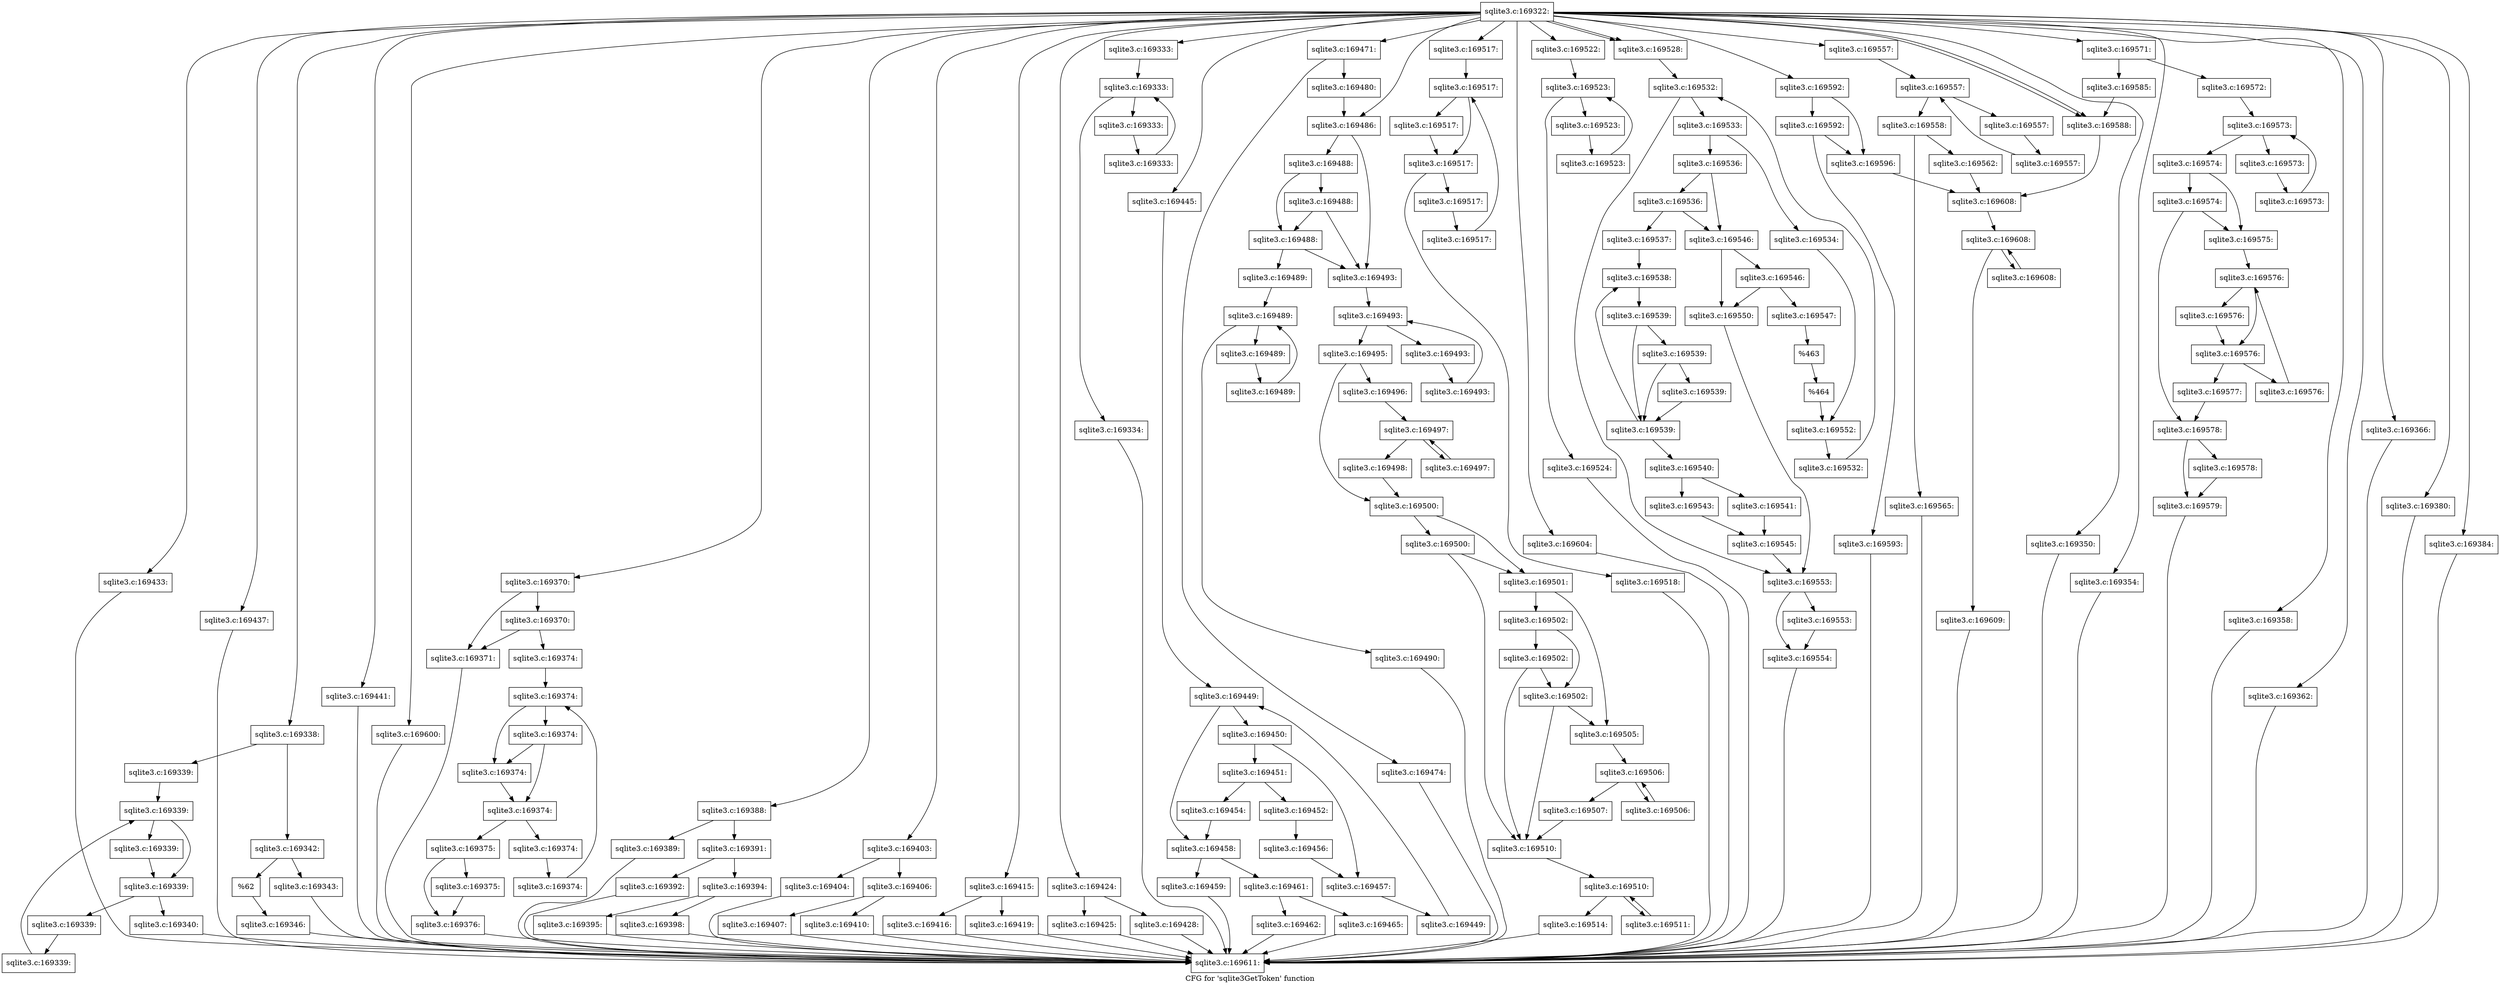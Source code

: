 digraph "CFG for 'sqlite3GetToken' function" {
	label="CFG for 'sqlite3GetToken' function";

	Node0x55c0f857fbb0 [shape=record,label="{sqlite3.c:169322:}"];
	Node0x55c0f857fbb0 -> Node0x55c0f68c8600;
	Node0x55c0f857fbb0 -> Node0x55c0f8596690;
	Node0x55c0f857fbb0 -> Node0x55c0f8597ad0;
	Node0x55c0f857fbb0 -> Node0x55c0f859a9c0;
	Node0x55c0f857fbb0 -> Node0x55c0f859ae00;
	Node0x55c0f857fbb0 -> Node0x55c0f859b240;
	Node0x55c0f857fbb0 -> Node0x55c0f859b680;
	Node0x55c0f857fbb0 -> Node0x55c0f859bac0;
	Node0x55c0f857fbb0 -> Node0x55c0f859bf00;
	Node0x55c0f857fbb0 -> Node0x55c0f859f1f0;
	Node0x55c0f857fbb0 -> Node0x55c0f859f630;
	Node0x55c0f857fbb0 -> Node0x55c0f859ff10;
	Node0x55c0f857fbb0 -> Node0x55c0f85a0910;
	Node0x55c0f857fbb0 -> Node0x55c0f85a1b60;
	Node0x55c0f857fbb0 -> Node0x55c0f85a3ef0;
	Node0x55c0f857fbb0 -> Node0x55c0f85a4d50;
	Node0x55c0f857fbb0 -> Node0x55c0f85a5e40;
	Node0x55c0f857fbb0 -> Node0x55c0f85a6280;
	Node0x55c0f857fbb0 -> Node0x55c0f85a66c0;
	Node0x55c0f857fbb0 -> Node0x55c0f85a8e80;
	Node0x55c0f857fbb0 -> Node0x55c0f85aaff0;
	Node0x55c0f857fbb0 -> Node0x55c0f85b4460;
	Node0x55c0f857fbb0 -> Node0x55c0f85b61a0;
	Node0x55c0f857fbb0 -> Node0x55c0f85b74b0;
	Node0x55c0f857fbb0 -> Node0x55c0f85b74b0;
	Node0x55c0f857fbb0 -> Node0x55c0f85bd210;
	Node0x55c0f857fbb0 -> Node0x55c0f68c8a50;
	Node0x55c0f857fbb0 -> Node0x55c0f85c3200;
	Node0x55c0f857fbb0 -> Node0x55c0f85c3200;
	Node0x55c0f857fbb0 -> Node0x55c0f85c3550;
	Node0x55c0f857fbb0 -> Node0x55c0f85c4650;
	Node0x55c0f8596690 [shape=record,label="{sqlite3.c:169333:}"];
	Node0x55c0f8596690 -> Node0x55c0f8596930;
	Node0x55c0f8596930 [shape=record,label="{sqlite3.c:169333:}"];
	Node0x55c0f8596930 -> Node0x55c0f8596b50;
	Node0x55c0f8596930 -> Node0x55c0f8596780;
	Node0x55c0f8596b50 [shape=record,label="{sqlite3.c:169333:}"];
	Node0x55c0f8596b50 -> Node0x55c0f8596ac0;
	Node0x55c0f8596ac0 [shape=record,label="{sqlite3.c:169333:}"];
	Node0x55c0f8596ac0 -> Node0x55c0f8596930;
	Node0x55c0f8596780 [shape=record,label="{sqlite3.c:169334:}"];
	Node0x55c0f8596780 -> Node0x55c0f8592880;
	Node0x55c0f8597ad0 [shape=record,label="{sqlite3.c:169338:}"];
	Node0x55c0f8597ad0 -> Node0x55c0f8597c30;
	Node0x55c0f8597ad0 -> Node0x55c0f8597cd0;
	Node0x55c0f8597c30 [shape=record,label="{sqlite3.c:169339:}"];
	Node0x55c0f8597c30 -> Node0x55c0f85983d0;
	Node0x55c0f85983d0 [shape=record,label="{sqlite3.c:169339:}"];
	Node0x55c0f85983d0 -> Node0x55c0f8598650;
	Node0x55c0f85983d0 -> Node0x55c0f8598600;
	Node0x55c0f8598650 [shape=record,label="{sqlite3.c:169339:}"];
	Node0x55c0f8598650 -> Node0x55c0f8598600;
	Node0x55c0f8598600 [shape=record,label="{sqlite3.c:169339:}"];
	Node0x55c0f8598600 -> Node0x55c0f8598580;
	Node0x55c0f8598600 -> Node0x55c0f8598220;
	Node0x55c0f8598580 [shape=record,label="{sqlite3.c:169339:}"];
	Node0x55c0f8598580 -> Node0x55c0f85984f0;
	Node0x55c0f85984f0 [shape=record,label="{sqlite3.c:169339:}"];
	Node0x55c0f85984f0 -> Node0x55c0f85983d0;
	Node0x55c0f8598220 [shape=record,label="{sqlite3.c:169340:}"];
	Node0x55c0f8598220 -> Node0x55c0f8592880;
	Node0x55c0f8597cd0 [shape=record,label="{sqlite3.c:169342:}"];
	Node0x55c0f8597cd0 -> Node0x55c0f8599850;
	Node0x55c0f8597cd0 -> Node0x55c0f85998a0;
	Node0x55c0f8599850 [shape=record,label="{sqlite3.c:169343:}"];
	Node0x55c0f8599850 -> Node0x55c0f8592880;
	Node0x55c0f85998a0 [shape=record,label="{%62}"];
	Node0x55c0f85998a0 -> Node0x55c0f8597c80;
	Node0x55c0f8597c80 [shape=record,label="{sqlite3.c:169346:}"];
	Node0x55c0f8597c80 -> Node0x55c0f8592880;
	Node0x55c0f859a9c0 [shape=record,label="{sqlite3.c:169350:}"];
	Node0x55c0f859a9c0 -> Node0x55c0f8592880;
	Node0x55c0f859ae00 [shape=record,label="{sqlite3.c:169354:}"];
	Node0x55c0f859ae00 -> Node0x55c0f8592880;
	Node0x55c0f859b240 [shape=record,label="{sqlite3.c:169358:}"];
	Node0x55c0f859b240 -> Node0x55c0f8592880;
	Node0x55c0f859b680 [shape=record,label="{sqlite3.c:169362:}"];
	Node0x55c0f859b680 -> Node0x55c0f8592880;
	Node0x55c0f859bac0 [shape=record,label="{sqlite3.c:169366:}"];
	Node0x55c0f859bac0 -> Node0x55c0f8592880;
	Node0x55c0f859bf00 [shape=record,label="{sqlite3.c:169370:}"];
	Node0x55c0f859bf00 -> Node0x55c0f859c060;
	Node0x55c0f859bf00 -> Node0x55c0f859c100;
	Node0x55c0f859c100 [shape=record,label="{sqlite3.c:169370:}"];
	Node0x55c0f859c100 -> Node0x55c0f859c060;
	Node0x55c0f859c100 -> Node0x55c0f859c0b0;
	Node0x55c0f859c060 [shape=record,label="{sqlite3.c:169371:}"];
	Node0x55c0f859c060 -> Node0x55c0f8592880;
	Node0x55c0f859c0b0 [shape=record,label="{sqlite3.c:169374:}"];
	Node0x55c0f859c0b0 -> Node0x55c0f859d2d0;
	Node0x55c0f859d2d0 [shape=record,label="{sqlite3.c:169374:}"];
	Node0x55c0f859d2d0 -> Node0x55c0f859d5c0;
	Node0x55c0f859d2d0 -> Node0x55c0f859d610;
	Node0x55c0f859d610 [shape=record,label="{sqlite3.c:169374:}"];
	Node0x55c0f859d610 -> Node0x55c0f859d5c0;
	Node0x55c0f859d610 -> Node0x55c0f859d570;
	Node0x55c0f859d5c0 [shape=record,label="{sqlite3.c:169374:}"];
	Node0x55c0f859d5c0 -> Node0x55c0f859d570;
	Node0x55c0f859d570 [shape=record,label="{sqlite3.c:169374:}"];
	Node0x55c0f859d570 -> Node0x55c0f859d4f0;
	Node0x55c0f859d570 -> Node0x55c0f859cdb0;
	Node0x55c0f859d4f0 [shape=record,label="{sqlite3.c:169374:}"];
	Node0x55c0f859d4f0 -> Node0x55c0f859d460;
	Node0x55c0f859d460 [shape=record,label="{sqlite3.c:169374:}"];
	Node0x55c0f859d460 -> Node0x55c0f859d2d0;
	Node0x55c0f859cdb0 [shape=record,label="{sqlite3.c:169375:}"];
	Node0x55c0f859cdb0 -> Node0x55c0f859e990;
	Node0x55c0f859cdb0 -> Node0x55c0f859e9e0;
	Node0x55c0f859e990 [shape=record,label="{sqlite3.c:169375:}"];
	Node0x55c0f859e990 -> Node0x55c0f859e9e0;
	Node0x55c0f859e9e0 [shape=record,label="{sqlite3.c:169376:}"];
	Node0x55c0f859e9e0 -> Node0x55c0f8592880;
	Node0x55c0f859f1f0 [shape=record,label="{sqlite3.c:169380:}"];
	Node0x55c0f859f1f0 -> Node0x55c0f8592880;
	Node0x55c0f859f630 [shape=record,label="{sqlite3.c:169384:}"];
	Node0x55c0f859f630 -> Node0x55c0f8592880;
	Node0x55c0f859ff10 [shape=record,label="{sqlite3.c:169388:}"];
	Node0x55c0f859ff10 -> Node0x55c0f85a08c0;
	Node0x55c0f859ff10 -> Node0x55c0f85a0960;
	Node0x55c0f85a08c0 [shape=record,label="{sqlite3.c:169389:}"];
	Node0x55c0f85a08c0 -> Node0x55c0f8592880;
	Node0x55c0f85a0960 [shape=record,label="{sqlite3.c:169391:}"];
	Node0x55c0f85a0960 -> Node0x55c0f85a1350;
	Node0x55c0f85a0960 -> Node0x55c0f85a13f0;
	Node0x55c0f85a1350 [shape=record,label="{sqlite3.c:169392:}"];
	Node0x55c0f85a1350 -> Node0x55c0f8592880;
	Node0x55c0f85a13f0 [shape=record,label="{sqlite3.c:169394:}"];
	Node0x55c0f85a13f0 -> Node0x55c0f85a1b10;
	Node0x55c0f85a13f0 -> Node0x55c0f85a1bb0;
	Node0x55c0f85a1b10 [shape=record,label="{sqlite3.c:169395:}"];
	Node0x55c0f85a1b10 -> Node0x55c0f8592880;
	Node0x55c0f85a1bb0 [shape=record,label="{sqlite3.c:169398:}"];
	Node0x55c0f85a1bb0 -> Node0x55c0f8592880;
	Node0x55c0f85a0910 [shape=record,label="{sqlite3.c:169403:}"];
	Node0x55c0f85a0910 -> Node0x55c0f85a13a0;
	Node0x55c0f85a0910 -> Node0x55c0f85a2820;
	Node0x55c0f85a13a0 [shape=record,label="{sqlite3.c:169404:}"];
	Node0x55c0f85a13a0 -> Node0x55c0f8592880;
	Node0x55c0f85a2820 [shape=record,label="{sqlite3.c:169406:}"];
	Node0x55c0f85a2820 -> Node0x55c0f85a3210;
	Node0x55c0f85a2820 -> Node0x55c0f85a32b0;
	Node0x55c0f85a3210 [shape=record,label="{sqlite3.c:169407:}"];
	Node0x55c0f85a3210 -> Node0x55c0f8592880;
	Node0x55c0f85a32b0 [shape=record,label="{sqlite3.c:169410:}"];
	Node0x55c0f85a32b0 -> Node0x55c0f8592880;
	Node0x55c0f85a1b60 [shape=record,label="{sqlite3.c:169415:}"];
	Node0x55c0f85a1b60 -> Node0x55c0f85a3260;
	Node0x55c0f85a1b60 -> Node0x55c0f85a3f40;
	Node0x55c0f85a3260 [shape=record,label="{sqlite3.c:169416:}"];
	Node0x55c0f85a3260 -> Node0x55c0f8592880;
	Node0x55c0f85a3f40 [shape=record,label="{sqlite3.c:169419:}"];
	Node0x55c0f85a3f40 -> Node0x55c0f8592880;
	Node0x55c0f85a3ef0 [shape=record,label="{sqlite3.c:169424:}"];
	Node0x55c0f85a3ef0 -> Node0x55c0f85a4d00;
	Node0x55c0f85a3ef0 -> Node0x55c0f85a4da0;
	Node0x55c0f85a4d00 [shape=record,label="{sqlite3.c:169425:}"];
	Node0x55c0f85a4d00 -> Node0x55c0f8592880;
	Node0x55c0f85a4da0 [shape=record,label="{sqlite3.c:169428:}"];
	Node0x55c0f85a4da0 -> Node0x55c0f8592880;
	Node0x55c0f85a4d50 [shape=record,label="{sqlite3.c:169433:}"];
	Node0x55c0f85a4d50 -> Node0x55c0f8592880;
	Node0x55c0f85a5e40 [shape=record,label="{sqlite3.c:169437:}"];
	Node0x55c0f85a5e40 -> Node0x55c0f8592880;
	Node0x55c0f85a6280 [shape=record,label="{sqlite3.c:169441:}"];
	Node0x55c0f85a6280 -> Node0x55c0f8592880;
	Node0x55c0f85a66c0 [shape=record,label="{sqlite3.c:169445:}"];
	Node0x55c0f85a66c0 -> Node0x55c0f85a6f30;
	Node0x55c0f85a6f30 [shape=record,label="{sqlite3.c:169449:}"];
	Node0x55c0f85a6f30 -> Node0x55c0f85a7150;
	Node0x55c0f85a6f30 -> Node0x55c0f85a6d80;
	Node0x55c0f85a7150 [shape=record,label="{sqlite3.c:169450:}"];
	Node0x55c0f85a7150 -> Node0x55c0f85a7910;
	Node0x55c0f85a7150 -> Node0x55c0f85a7960;
	Node0x55c0f85a7910 [shape=record,label="{sqlite3.c:169451:}"];
	Node0x55c0f85a7910 -> Node0x55c0f85a7d70;
	Node0x55c0f85a7910 -> Node0x55c0f85a7e10;
	Node0x55c0f85a7d70 [shape=record,label="{sqlite3.c:169452:}"];
	Node0x55c0f85a7d70 -> Node0x55c0f85a7dc0;
	Node0x55c0f85a7e10 [shape=record,label="{sqlite3.c:169454:}"];
	Node0x55c0f85a7e10 -> Node0x55c0f85a6d80;
	Node0x55c0f85a7dc0 [shape=record,label="{sqlite3.c:169456:}"];
	Node0x55c0f85a7dc0 -> Node0x55c0f85a7960;
	Node0x55c0f85a7960 [shape=record,label="{sqlite3.c:169457:}"];
	Node0x55c0f85a7960 -> Node0x55c0f85a70c0;
	Node0x55c0f85a70c0 [shape=record,label="{sqlite3.c:169449:}"];
	Node0x55c0f85a70c0 -> Node0x55c0f85a6f30;
	Node0x55c0f85a6d80 [shape=record,label="{sqlite3.c:169458:}"];
	Node0x55c0f85a6d80 -> Node0x55c0f85a8e30;
	Node0x55c0f85a6d80 -> Node0x55c0f85a8ed0;
	Node0x55c0f85a8e30 [shape=record,label="{sqlite3.c:169459:}"];
	Node0x55c0f85a8e30 -> Node0x55c0f8592880;
	Node0x55c0f85a8ed0 [shape=record,label="{sqlite3.c:169461:}"];
	Node0x55c0f85a8ed0 -> Node0x55c0f85a96e0;
	Node0x55c0f85a8ed0 -> Node0x55c0f85a9780;
	Node0x55c0f85a96e0 [shape=record,label="{sqlite3.c:169462:}"];
	Node0x55c0f85a96e0 -> Node0x55c0f8592880;
	Node0x55c0f85a9780 [shape=record,label="{sqlite3.c:169465:}"];
	Node0x55c0f85a9780 -> Node0x55c0f8592880;
	Node0x55c0f85a8e80 [shape=record,label="{sqlite3.c:169471:}"];
	Node0x55c0f85a8e80 -> Node0x55c0f85aa590;
	Node0x55c0f85a8e80 -> Node0x55c0f85a9730;
	Node0x55c0f85a9730 [shape=record,label="{sqlite3.c:169474:}"];
	Node0x55c0f85a9730 -> Node0x55c0f8592880;
	Node0x55c0f85aa590 [shape=record,label="{sqlite3.c:169480:}"];
	Node0x55c0f85aa590 -> Node0x55c0f85aaff0;
	Node0x55c0f85aaff0 [shape=record,label="{sqlite3.c:169486:}"];
	Node0x55c0f85aaff0 -> Node0x55c0f85ab4a0;
	Node0x55c0f85aaff0 -> Node0x55c0f85ab3d0;
	Node0x55c0f85ab4a0 [shape=record,label="{sqlite3.c:169488:}"];
	Node0x55c0f85ab4a0 -> Node0x55c0f85ab420;
	Node0x55c0f85ab4a0 -> Node0x55c0f85ab980;
	Node0x55c0f85ab980 [shape=record,label="{sqlite3.c:169488:}"];
	Node0x55c0f85ab980 -> Node0x55c0f85ab420;
	Node0x55c0f85ab980 -> Node0x55c0f85ab3d0;
	Node0x55c0f85ab420 [shape=record,label="{sqlite3.c:169488:}"];
	Node0x55c0f85ab420 -> Node0x55c0f85ab380;
	Node0x55c0f85ab420 -> Node0x55c0f85ab3d0;
	Node0x55c0f85ab380 [shape=record,label="{sqlite3.c:169489:}"];
	Node0x55c0f85ab380 -> Node0x55c0f85ac950;
	Node0x55c0f85ac950 [shape=record,label="{sqlite3.c:169489:}"];
	Node0x55c0f85ac950 -> Node0x55c0f85acb70;
	Node0x55c0f85ac950 -> Node0x55c0f85ac7a0;
	Node0x55c0f85acb70 [shape=record,label="{sqlite3.c:169489:}"];
	Node0x55c0f85acb70 -> Node0x55c0f85acae0;
	Node0x55c0f85acae0 [shape=record,label="{sqlite3.c:169489:}"];
	Node0x55c0f85acae0 -> Node0x55c0f85ac950;
	Node0x55c0f85ac7a0 [shape=record,label="{sqlite3.c:169490:}"];
	Node0x55c0f85ac7a0 -> Node0x55c0f8592880;
	Node0x55c0f85ab3d0 [shape=record,label="{sqlite3.c:169493:}"];
	Node0x55c0f85ab3d0 -> Node0x55c0f85ada10;
	Node0x55c0f85ada10 [shape=record,label="{sqlite3.c:169493:}"];
	Node0x55c0f85ada10 -> Node0x55c0f85adc30;
	Node0x55c0f85ada10 -> Node0x55c0f85ad860;
	Node0x55c0f85adc30 [shape=record,label="{sqlite3.c:169493:}"];
	Node0x55c0f85adc30 -> Node0x55c0f85adba0;
	Node0x55c0f85adba0 [shape=record,label="{sqlite3.c:169493:}"];
	Node0x55c0f85adba0 -> Node0x55c0f85ada10;
	Node0x55c0f85ad860 [shape=record,label="{sqlite3.c:169495:}"];
	Node0x55c0f85ad860 -> Node0x55c0f85ae7a0;
	Node0x55c0f85ad860 -> Node0x55c0f85ae7f0;
	Node0x55c0f85ae7a0 [shape=record,label="{sqlite3.c:169496:}"];
	Node0x55c0f85ae7a0 -> Node0x55c0f85aef30;
	Node0x55c0f85aef30 [shape=record,label="{sqlite3.c:169497:}"];
	Node0x55c0f85aef30 -> Node0x55c0f85af6a0;
	Node0x55c0f85aef30 -> Node0x55c0f85af090;
	Node0x55c0f85af6a0 [shape=record,label="{sqlite3.c:169497:}"];
	Node0x55c0f85af6a0 -> Node0x55c0f85aef30;
	Node0x55c0f85af090 [shape=record,label="{sqlite3.c:169498:}"];
	Node0x55c0f85af090 -> Node0x55c0f85ae7f0;
	Node0x55c0f85ae7f0 [shape=record,label="{sqlite3.c:169500:}"];
	Node0x55c0f85ae7f0 -> Node0x55c0f85afe70;
	Node0x55c0f85ae7f0 -> Node0x55c0f85afef0;
	Node0x55c0f85afef0 [shape=record,label="{sqlite3.c:169500:}"];
	Node0x55c0f85afef0 -> Node0x55c0f85afe70;
	Node0x55c0f85afef0 -> Node0x55c0f85afe20;
	Node0x55c0f85afe70 [shape=record,label="{sqlite3.c:169501:}"];
	Node0x55c0f85afe70 -> Node0x55c0f85afdd0;
	Node0x55c0f85afe70 -> Node0x55c0f85b0980;
	Node0x55c0f85b0980 [shape=record,label="{sqlite3.c:169502:}"];
	Node0x55c0f85b0980 -> Node0x55c0f85b1090;
	Node0x55c0f85b0980 -> Node0x55c0f85b1110;
	Node0x55c0f85b1110 [shape=record,label="{sqlite3.c:169502:}"];
	Node0x55c0f85b1110 -> Node0x55c0f85b1090;
	Node0x55c0f85b1110 -> Node0x55c0f85afe20;
	Node0x55c0f85b1090 [shape=record,label="{sqlite3.c:169502:}"];
	Node0x55c0f85b1090 -> Node0x55c0f85afdd0;
	Node0x55c0f85b1090 -> Node0x55c0f85afe20;
	Node0x55c0f85afdd0 [shape=record,label="{sqlite3.c:169505:}"];
	Node0x55c0f85afdd0 -> Node0x55c0f85b26d0;
	Node0x55c0f85b26d0 [shape=record,label="{sqlite3.c:169506:}"];
	Node0x55c0f85b26d0 -> Node0x55c0f85b2e40;
	Node0x55c0f85b26d0 -> Node0x55c0f85b2830;
	Node0x55c0f85b2e40 [shape=record,label="{sqlite3.c:169506:}"];
	Node0x55c0f85b2e40 -> Node0x55c0f85b26d0;
	Node0x55c0f85b2830 [shape=record,label="{sqlite3.c:169507:}"];
	Node0x55c0f85b2830 -> Node0x55c0f85afe20;
	Node0x55c0f85afe20 [shape=record,label="{sqlite3.c:169510:}"];
	Node0x55c0f85afe20 -> Node0x55c0f85b3530;
	Node0x55c0f85b3530 [shape=record,label="{sqlite3.c:169510:}"];
	Node0x55c0f85b3530 -> Node0x55c0f85b3d10;
	Node0x55c0f85b3530 -> Node0x55c0f85b3690;
	Node0x55c0f85b3d10 [shape=record,label="{sqlite3.c:169511:}"];
	Node0x55c0f85b3d10 -> Node0x55c0f85b3530;
	Node0x55c0f85b3690 [shape=record,label="{sqlite3.c:169514:}"];
	Node0x55c0f85b3690 -> Node0x55c0f8592880;
	Node0x55c0f85b4460 [shape=record,label="{sqlite3.c:169517:}"];
	Node0x55c0f85b4460 -> Node0x55c0f85b4a70;
	Node0x55c0f85b4a70 [shape=record,label="{sqlite3.c:169517:}"];
	Node0x55c0f85b4a70 -> Node0x55c0f85b4d60;
	Node0x55c0f85b4a70 -> Node0x55c0f85b4d10;
	Node0x55c0f85b4d60 [shape=record,label="{sqlite3.c:169517:}"];
	Node0x55c0f85b4d60 -> Node0x55c0f85b4d10;
	Node0x55c0f85b4d10 [shape=record,label="{sqlite3.c:169517:}"];
	Node0x55c0f85b4d10 -> Node0x55c0f85b4c90;
	Node0x55c0f85b4d10 -> Node0x55c0f85b4550;
	Node0x55c0f85b4c90 [shape=record,label="{sqlite3.c:169517:}"];
	Node0x55c0f85b4c90 -> Node0x55c0f85b4c00;
	Node0x55c0f85b4c00 [shape=record,label="{sqlite3.c:169517:}"];
	Node0x55c0f85b4c00 -> Node0x55c0f85b4a70;
	Node0x55c0f85b4550 [shape=record,label="{sqlite3.c:169518:}"];
	Node0x55c0f85b4550 -> Node0x55c0f8592880;
	Node0x55c0f85b61a0 [shape=record,label="{sqlite3.c:169522:}"];
	Node0x55c0f85b61a0 -> Node0x55c0f85b6600;
	Node0x55c0f85b6600 [shape=record,label="{sqlite3.c:169523:}"];
	Node0x55c0f85b6600 -> Node0x55c0f85b6820;
	Node0x55c0f85b6600 -> Node0x55c0f85b6450;
	Node0x55c0f85b6820 [shape=record,label="{sqlite3.c:169523:}"];
	Node0x55c0f85b6820 -> Node0x55c0f85b6790;
	Node0x55c0f85b6790 [shape=record,label="{sqlite3.c:169523:}"];
	Node0x55c0f85b6790 -> Node0x55c0f85b6600;
	Node0x55c0f85b6450 [shape=record,label="{sqlite3.c:169524:}"];
	Node0x55c0f85b6450 -> Node0x55c0f8592880;
	Node0x55c0f85b74b0 [shape=record,label="{sqlite3.c:169528:}"];
	Node0x55c0f85b74b0 -> Node0x55c0f85b7cc0;
	Node0x55c0f85b7cc0 [shape=record,label="{sqlite3.c:169532:}"];
	Node0x55c0f85b7cc0 -> Node0x55c0f85b7ee0;
	Node0x55c0f85b7cc0 -> Node0x55c0f85b7b10;
	Node0x55c0f85b7ee0 [shape=record,label="{sqlite3.c:169533:}"];
	Node0x55c0f85b7ee0 -> Node0x55c0f85b86a0;
	Node0x55c0f85b7ee0 -> Node0x55c0f85b8740;
	Node0x55c0f85b86a0 [shape=record,label="{sqlite3.c:169534:}"];
	Node0x55c0f85b86a0 -> Node0x55c0f85b86f0;
	Node0x55c0f85b8740 [shape=record,label="{sqlite3.c:169536:}"];
	Node0x55c0f85b8740 -> Node0x55c0f85b90d0;
	Node0x55c0f85b8740 -> Node0x55c0f85b9080;
	Node0x55c0f85b90d0 [shape=record,label="{sqlite3.c:169536:}"];
	Node0x55c0f85b90d0 -> Node0x55c0f85b8fe0;
	Node0x55c0f85b90d0 -> Node0x55c0f85b9080;
	Node0x55c0f85b8fe0 [shape=record,label="{sqlite3.c:169537:}"];
	Node0x55c0f85b8fe0 -> Node0x55c0f85b9780;
	Node0x55c0f85b9780 [shape=record,label="{sqlite3.c:169538:}"];
	Node0x55c0f85b9780 -> Node0x55c0f85b9730;
	Node0x55c0f85b9730 [shape=record,label="{sqlite3.c:169539:}"];
	Node0x55c0f85b9730 -> Node0x55c0f85b9c70;
	Node0x55c0f85b9730 -> Node0x55c0f85b9bd0;
	Node0x55c0f85b9c70 [shape=record,label="{sqlite3.c:169539:}"];
	Node0x55c0f85b9c70 -> Node0x55c0f85b9bd0;
	Node0x55c0f85b9c70 -> Node0x55c0f85b9c20;
	Node0x55c0f85b9c20 [shape=record,label="{sqlite3.c:169539:}"];
	Node0x55c0f85b9c20 -> Node0x55c0f85b9bd0;
	Node0x55c0f85b9bd0 [shape=record,label="{sqlite3.c:169539:}"];
	Node0x55c0f85b9bd0 -> Node0x55c0f85b9780;
	Node0x55c0f85b9bd0 -> Node0x55c0f85b96e0;
	Node0x55c0f85b96e0 [shape=record,label="{sqlite3.c:169540:}"];
	Node0x55c0f85b96e0 -> Node0x55c0f85bad30;
	Node0x55c0f85b96e0 -> Node0x55c0f85badd0;
	Node0x55c0f85bad30 [shape=record,label="{sqlite3.c:169541:}"];
	Node0x55c0f85bad30 -> Node0x55c0f85bad80;
	Node0x55c0f85badd0 [shape=record,label="{sqlite3.c:169543:}"];
	Node0x55c0f85badd0 -> Node0x55c0f85bad80;
	Node0x55c0f85bad80 [shape=record,label="{sqlite3.c:169545:}"];
	Node0x55c0f85bad80 -> Node0x55c0f85b7b10;
	Node0x55c0f85b9080 [shape=record,label="{sqlite3.c:169546:}"];
	Node0x55c0f85b9080 -> Node0x55c0f85bb870;
	Node0x55c0f85b9080 -> Node0x55c0f85bb820;
	Node0x55c0f85bb870 [shape=record,label="{sqlite3.c:169546:}"];
	Node0x55c0f85bb870 -> Node0x55c0f85bb780;
	Node0x55c0f85bb870 -> Node0x55c0f85bb820;
	Node0x55c0f85bb780 [shape=record,label="{sqlite3.c:169547:}"];
	Node0x55c0f85bb780 -> Node0x55c0f85bb7d0;
	Node0x55c0f85bb820 [shape=record,label="{sqlite3.c:169550:}"];
	Node0x55c0f85bb820 -> Node0x55c0f85b7b10;
	Node0x55c0f85bb7d0 [shape=record,label="{%463}"];
	Node0x55c0f85bb7d0 -> Node0x55c0f85b9030;
	Node0x55c0f85b9030 [shape=record,label="{%464}"];
	Node0x55c0f85b9030 -> Node0x55c0f85b86f0;
	Node0x55c0f85b86f0 [shape=record,label="{sqlite3.c:169552:}"];
	Node0x55c0f85b86f0 -> Node0x55c0f85b7e50;
	Node0x55c0f85b7e50 [shape=record,label="{sqlite3.c:169532:}"];
	Node0x55c0f85b7e50 -> Node0x55c0f85b7cc0;
	Node0x55c0f85b7b10 [shape=record,label="{sqlite3.c:169553:}"];
	Node0x55c0f85b7b10 -> Node0x55c0f85bcb10;
	Node0x55c0f85b7b10 -> Node0x55c0f85bcb60;
	Node0x55c0f85bcb10 [shape=record,label="{sqlite3.c:169553:}"];
	Node0x55c0f85bcb10 -> Node0x55c0f85bcb60;
	Node0x55c0f85bcb60 [shape=record,label="{sqlite3.c:169554:}"];
	Node0x55c0f85bcb60 -> Node0x55c0f8592880;
	Node0x55c0f85bd210 [shape=record,label="{sqlite3.c:169557:}"];
	Node0x55c0f85bd210 -> Node0x55c0f85bd4b0;
	Node0x55c0f85bd4b0 [shape=record,label="{sqlite3.c:169557:}"];
	Node0x55c0f85bd4b0 -> Node0x55c0f85bd6d0;
	Node0x55c0f85bd4b0 -> Node0x55c0f85bd300;
	Node0x55c0f85bd6d0 [shape=record,label="{sqlite3.c:169557:}"];
	Node0x55c0f85bd6d0 -> Node0x55c0f85bd640;
	Node0x55c0f85bd640 [shape=record,label="{sqlite3.c:169557:}"];
	Node0x55c0f85bd640 -> Node0x55c0f85bd4b0;
	Node0x55c0f85bd300 [shape=record,label="{sqlite3.c:169558:}"];
	Node0x55c0f85bd300 -> Node0x55c0f85be270;
	Node0x55c0f85bd300 -> Node0x55c0f85be2c0;
	Node0x55c0f85be270 [shape=record,label="{sqlite3.c:169562:}"];
	Node0x55c0f85be270 -> Node0x55c0f8595fa0;
	Node0x55c0f85be2c0 [shape=record,label="{sqlite3.c:169565:}"];
	Node0x55c0f85be2c0 -> Node0x55c0f8592880;
	Node0x55c0f68c8a50 [shape=record,label="{sqlite3.c:169571:}"];
	Node0x55c0f68c8a50 -> Node0x55c0f85bf5d0;
	Node0x55c0f68c8a50 -> Node0x55c0f85bf9d0;
	Node0x55c0f85bf5d0 [shape=record,label="{sqlite3.c:169572:}"];
	Node0x55c0f85bf5d0 -> Node0x55c0f85c0060;
	Node0x55c0f85c0060 [shape=record,label="{sqlite3.c:169573:}"];
	Node0x55c0f85c0060 -> Node0x55c0f85c01a0;
	Node0x55c0f85c0060 -> Node0x55c0f85bfeb0;
	Node0x55c0f85c01a0 [shape=record,label="{sqlite3.c:169573:}"];
	Node0x55c0f85c01a0 -> Node0x55c0f85c0110;
	Node0x55c0f85c0110 [shape=record,label="{sqlite3.c:169573:}"];
	Node0x55c0f85c0110 -> Node0x55c0f85c0060;
	Node0x55c0f85bfeb0 [shape=record,label="{sqlite3.c:169574:}"];
	Node0x55c0f85bfeb0 -> Node0x55c0f85c0bc0;
	Node0x55c0f85bfeb0 -> Node0x55c0f85c0c60;
	Node0x55c0f85c0c60 [shape=record,label="{sqlite3.c:169574:}"];
	Node0x55c0f85c0c60 -> Node0x55c0f85c0bc0;
	Node0x55c0f85c0c60 -> Node0x55c0f85c0c10;
	Node0x55c0f85c0bc0 [shape=record,label="{sqlite3.c:169575:}"];
	Node0x55c0f85c0bc0 -> Node0x55c0f85c1670;
	Node0x55c0f85c1670 [shape=record,label="{sqlite3.c:169576:}"];
	Node0x55c0f85c1670 -> Node0x55c0f85c18a0;
	Node0x55c0f85c1670 -> Node0x55c0f85c1850;
	Node0x55c0f85c18a0 [shape=record,label="{sqlite3.c:169576:}"];
	Node0x55c0f85c18a0 -> Node0x55c0f85c1850;
	Node0x55c0f85c1850 [shape=record,label="{sqlite3.c:169576:}"];
	Node0x55c0f85c1850 -> Node0x55c0f85c22e0;
	Node0x55c0f85c1850 -> Node0x55c0f85c17d0;
	Node0x55c0f85c22e0 [shape=record,label="{sqlite3.c:169576:}"];
	Node0x55c0f85c22e0 -> Node0x55c0f85c1670;
	Node0x55c0f85c17d0 [shape=record,label="{sqlite3.c:169577:}"];
	Node0x55c0f85c17d0 -> Node0x55c0f85c0c10;
	Node0x55c0f85c0c10 [shape=record,label="{sqlite3.c:169578:}"];
	Node0x55c0f85c0c10 -> Node0x55c0f85c27e0;
	Node0x55c0f85c0c10 -> Node0x55c0f85c2830;
	Node0x55c0f85c27e0 [shape=record,label="{sqlite3.c:169578:}"];
	Node0x55c0f85c27e0 -> Node0x55c0f85c2830;
	Node0x55c0f85c2830 [shape=record,label="{sqlite3.c:169579:}"];
	Node0x55c0f85c2830 -> Node0x55c0f8592880;
	Node0x55c0f85bf9d0 [shape=record,label="{sqlite3.c:169585:}"];
	Node0x55c0f85bf9d0 -> Node0x55c0f85c3200;
	Node0x55c0f85c3200 [shape=record,label="{sqlite3.c:169588:}"];
	Node0x55c0f85c3200 -> Node0x55c0f8595fa0;
	Node0x55c0f85c3550 [shape=record,label="{sqlite3.c:169592:}"];
	Node0x55c0f85c3550 -> Node0x55c0f85c3750;
	Node0x55c0f85c3550 -> Node0x55c0f85c3700;
	Node0x55c0f85c3750 [shape=record,label="{sqlite3.c:169592:}"];
	Node0x55c0f85c3750 -> Node0x55c0f85c36b0;
	Node0x55c0f85c3750 -> Node0x55c0f85c3700;
	Node0x55c0f85c36b0 [shape=record,label="{sqlite3.c:169593:}"];
	Node0x55c0f85c36b0 -> Node0x55c0f8592880;
	Node0x55c0f85c3700 [shape=record,label="{sqlite3.c:169596:}"];
	Node0x55c0f85c3700 -> Node0x55c0f8595fa0;
	Node0x55c0f85c4650 [shape=record,label="{sqlite3.c:169600:}"];
	Node0x55c0f85c4650 -> Node0x55c0f8592880;
	Node0x55c0f68c8600 [shape=record,label="{sqlite3.c:169604:}"];
	Node0x55c0f68c8600 -> Node0x55c0f8592880;
	Node0x55c0f8595fa0 [shape=record,label="{sqlite3.c:169608:}"];
	Node0x55c0f8595fa0 -> Node0x55c0f85c4f10;
	Node0x55c0f85c4f10 [shape=record,label="{sqlite3.c:169608:}"];
	Node0x55c0f85c4f10 -> Node0x55c0f85c56f0;
	Node0x55c0f85c4f10 -> Node0x55c0f85c5070;
	Node0x55c0f85c56f0 [shape=record,label="{sqlite3.c:169608:}"];
	Node0x55c0f85c56f0 -> Node0x55c0f85c4f10;
	Node0x55c0f85c5070 [shape=record,label="{sqlite3.c:169609:}"];
	Node0x55c0f85c5070 -> Node0x55c0f8592880;
	Node0x55c0f8592880 [shape=record,label="{sqlite3.c:169611:}"];
}
